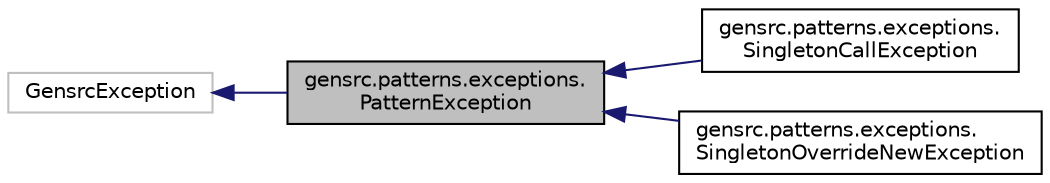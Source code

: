 digraph "gensrc.patterns.exceptions.PatternException"
{
  edge [fontname="Helvetica",fontsize="10",labelfontname="Helvetica",labelfontsize="10"];
  node [fontname="Helvetica",fontsize="10",shape=record];
  rankdir="LR";
  Node0 [label="gensrc.patterns.exceptions.\lPatternException",height=0.2,width=0.4,color="black", fillcolor="grey75", style="filled", fontcolor="black"];
  Node1 -> Node0 [dir="back",color="midnightblue",fontsize="10",style="solid",fontname="Helvetica"];
  Node1 [label="GensrcException",height=0.2,width=0.4,color="grey75", fillcolor="white", style="filled"];
  Node0 -> Node2 [dir="back",color="midnightblue",fontsize="10",style="solid",fontname="Helvetica"];
  Node2 [label="gensrc.patterns.exceptions.\lSingletonCallException",height=0.2,width=0.4,color="black", fillcolor="white", style="filled",URL="$classgensrc_1_1patterns_1_1exceptions_1_1_singleton_call_exception.html"];
  Node0 -> Node3 [dir="back",color="midnightblue",fontsize="10",style="solid",fontname="Helvetica"];
  Node3 [label="gensrc.patterns.exceptions.\lSingletonOverrideNewException",height=0.2,width=0.4,color="black", fillcolor="white", style="filled",URL="$classgensrc_1_1patterns_1_1exceptions_1_1_singleton_override_new_exception.html"];
}
